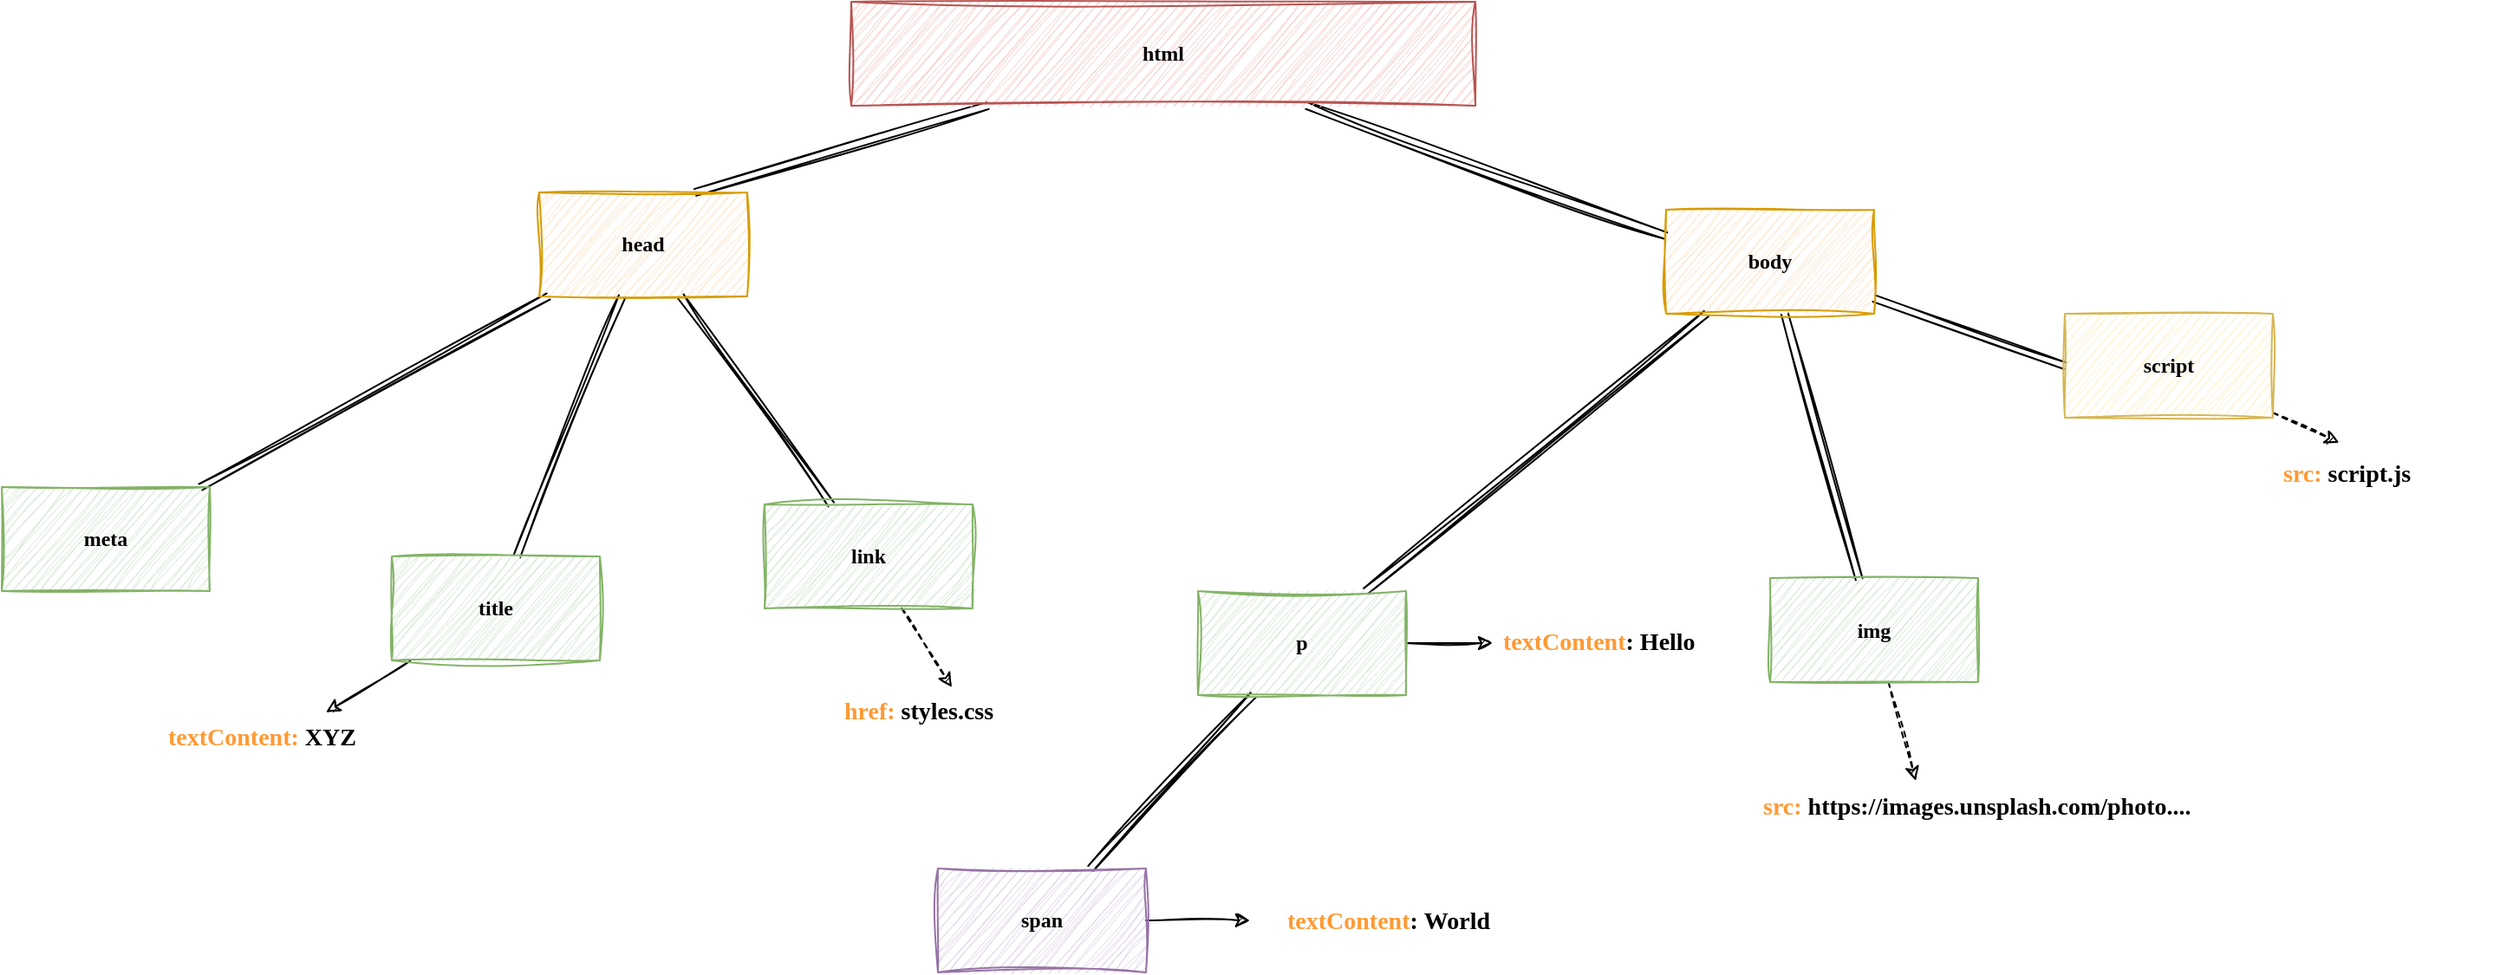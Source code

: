 <mxfile version="20.8.23" type="github">
  <diagram name="Page-1" id="awNu_3DlOISEKZ05TdpL">
    <mxGraphModel dx="2687" dy="1086" grid="1" gridSize="10" guides="1" tooltips="1" connect="1" arrows="1" fold="1" page="1" pageScale="1" pageWidth="850" pageHeight="1100" math="0" shadow="0">
      <root>
        <mxCell id="0" />
        <mxCell id="1" parent="0" />
        <mxCell id="PiR5OucPSFYAvCVdW0ws-32" style="edgeStyle=none;rounded=0;jumpStyle=line;orthogonalLoop=1;jettySize=auto;html=1;entryX=0;entryY=0.25;entryDx=0;entryDy=0;shadow=0;strokeColor=#000000;strokeWidth=1;fontFamily=Comic Sans MS;fontSize=14;fontColor=#FF9933;startArrow=oval;startFill=1;endArrow=open;endFill=0;shape=link;sketch=1;curveFitting=1;jiggle=2;" parent="1" source="tLa2hY0cK8lAH2d8xIMi-1" target="tLa2hY0cK8lAH2d8xIMi-18" edge="1">
          <mxGeometry relative="1" as="geometry" />
        </mxCell>
        <mxCell id="ZyQKd3UjBC-e0zp0OzDi-12" style="edgeStyle=none;shape=link;rounded=0;sketch=1;jumpStyle=line;orthogonalLoop=1;jettySize=auto;html=1;entryX=0.75;entryY=0;entryDx=0;entryDy=0;shadow=0;strokeColor=#000000;strokeWidth=1;fontFamily=Comic Sans MS;fontSize=14;fontColor=#000000;startArrow=none;startFill=0;endArrow=classic;endFill=1;" edge="1" parent="1" source="tLa2hY0cK8lAH2d8xIMi-1" target="tLa2hY0cK8lAH2d8xIMi-16">
          <mxGeometry relative="1" as="geometry" />
        </mxCell>
        <mxCell id="tLa2hY0cK8lAH2d8xIMi-1" value="&lt;b&gt;&lt;font face=&quot;Comic Sans MS&quot;&gt;html&lt;/font&gt;&lt;/b&gt;" style="rounded=0;whiteSpace=wrap;html=1;fillColor=#f8cecc;strokeColor=#b85450;glass=0;shadow=0;sketch=1;curveFitting=1;jiggle=2;" parent="1" vertex="1">
          <mxGeometry x="-160" y="250" width="360" height="60" as="geometry" />
        </mxCell>
        <mxCell id="tLa2hY0cK8lAH2d8xIMi-21" value="" style="edgeStyle=none;rounded=0;orthogonalLoop=1;jettySize=auto;html=1;shape=link;sketch=1;curveFitting=1;jiggle=2;" parent="1" source="tLa2hY0cK8lAH2d8xIMi-16" target="tLa2hY0cK8lAH2d8xIMi-20" edge="1">
          <mxGeometry relative="1" as="geometry" />
        </mxCell>
        <mxCell id="tLa2hY0cK8lAH2d8xIMi-23" value="" style="edgeStyle=none;rounded=0;orthogonalLoop=1;jettySize=auto;html=1;shape=link;sketch=1;curveFitting=1;jiggle=2;" parent="1" source="tLa2hY0cK8lAH2d8xIMi-16" target="tLa2hY0cK8lAH2d8xIMi-22" edge="1">
          <mxGeometry relative="1" as="geometry" />
        </mxCell>
        <mxCell id="PiR5OucPSFYAvCVdW0ws-16" value="" style="edgeStyle=none;shape=link;rounded=0;orthogonalLoop=1;jettySize=auto;html=1;sketch=1;curveFitting=1;jiggle=2;" parent="1" source="tLa2hY0cK8lAH2d8xIMi-16" target="PiR5OucPSFYAvCVdW0ws-15" edge="1">
          <mxGeometry relative="1" as="geometry" />
        </mxCell>
        <mxCell id="tLa2hY0cK8lAH2d8xIMi-16" value="&lt;b style=&quot;border-color: var(--border-color);&quot;&gt;&lt;font color=&quot;#000000&quot; face=&quot;Comic Sans MS&quot;&gt;head&lt;/font&gt;&lt;/b&gt;" style="rounded=0;whiteSpace=wrap;html=1;fillColor=#ffe6cc;strokeColor=#d79b00;sketch=1;curveFitting=1;jiggle=2;" parent="1" vertex="1">
          <mxGeometry x="-340" y="360" width="120" height="60" as="geometry" />
        </mxCell>
        <mxCell id="tLa2hY0cK8lAH2d8xIMi-26" value="" style="edgeStyle=none;rounded=0;orthogonalLoop=1;jettySize=auto;html=1;shape=link;sketch=1;curveFitting=1;jiggle=2;" parent="1" source="tLa2hY0cK8lAH2d8xIMi-18" target="tLa2hY0cK8lAH2d8xIMi-25" edge="1">
          <mxGeometry relative="1" as="geometry" />
        </mxCell>
        <mxCell id="ZyQKd3UjBC-e0zp0OzDi-13" style="edgeStyle=none;shape=link;rounded=0;sketch=1;jumpStyle=line;orthogonalLoop=1;jettySize=auto;html=1;entryX=0.428;entryY=0.012;entryDx=0;entryDy=0;entryPerimeter=0;shadow=0;strokeColor=#000000;strokeWidth=1;fontFamily=Comic Sans MS;fontSize=14;fontColor=#000000;startArrow=none;startFill=0;endArrow=classic;endFill=1;" edge="1" parent="1" source="tLa2hY0cK8lAH2d8xIMi-18" target="tLa2hY0cK8lAH2d8xIMi-27">
          <mxGeometry relative="1" as="geometry" />
        </mxCell>
        <mxCell id="ZyQKd3UjBC-e0zp0OzDi-14" style="edgeStyle=none;shape=link;rounded=0;sketch=1;jumpStyle=line;orthogonalLoop=1;jettySize=auto;html=1;entryX=0;entryY=0.5;entryDx=0;entryDy=0;shadow=0;strokeColor=#000000;strokeWidth=1;fontFamily=Comic Sans MS;fontSize=14;fontColor=#000000;startArrow=none;startFill=0;endArrow=classic;endFill=1;" edge="1" parent="1" source="tLa2hY0cK8lAH2d8xIMi-18" target="ZyQKd3UjBC-e0zp0OzDi-9">
          <mxGeometry relative="1" as="geometry" />
        </mxCell>
        <mxCell id="tLa2hY0cK8lAH2d8xIMi-18" value="&lt;b&gt;&lt;font face=&quot;Comic Sans MS&quot; color=&quot;#000000&quot;&gt;body&lt;/font&gt;&lt;/b&gt;" style="rounded=0;whiteSpace=wrap;html=1;fillColor=#ffe6cc;strokeColor=#d79b00;sketch=1;curveFitting=1;jiggle=2;gradientColor=none;" parent="1" vertex="1">
          <mxGeometry x="310" y="370" width="120" height="60" as="geometry" />
        </mxCell>
        <mxCell id="PiR5OucPSFYAvCVdW0ws-38" style="edgeStyle=none;rounded=0;sketch=1;jumpStyle=line;orthogonalLoop=1;jettySize=auto;html=1;entryX=0.567;entryY=0.017;entryDx=0;entryDy=0;entryPerimeter=0;shadow=0;strokeColor=#000000;strokeWidth=1;fontFamily=Comic Sans MS;fontSize=14;fontColor=#FF9933;startArrow=none;startFill=0;endArrow=classic;endFill=1;dashed=1;" parent="1" source="tLa2hY0cK8lAH2d8xIMi-20" target="PiR5OucPSFYAvCVdW0ws-37" edge="1">
          <mxGeometry relative="1" as="geometry" />
        </mxCell>
        <mxCell id="tLa2hY0cK8lAH2d8xIMi-20" value="&lt;b style=&quot;border-color: var(--border-color);&quot;&gt;&lt;font face=&quot;Comic Sans MS&quot; color=&quot;#000000&quot;&gt;link&lt;/font&gt;&lt;/b&gt;" style="rounded=0;whiteSpace=wrap;html=1;fillColor=#d5e8d4;strokeColor=#82b366;sketch=1;curveFitting=1;jiggle=2;" parent="1" vertex="1">
          <mxGeometry x="-210" y="540" width="120" height="60" as="geometry" />
        </mxCell>
        <mxCell id="tLa2hY0cK8lAH2d8xIMi-22" value="&lt;b style=&quot;border-color: var(--border-color);&quot;&gt;&lt;font face=&quot;Comic Sans MS&quot; color=&quot;#000000&quot;&gt;meta&lt;/font&gt;&lt;/b&gt;" style="rounded=0;whiteSpace=wrap;html=1;fillColor=#d5e8d4;strokeColor=#82b366;sketch=1;curveFitting=1;jiggle=2;" parent="1" vertex="1">
          <mxGeometry x="-650" y="530" width="120" height="60" as="geometry" />
        </mxCell>
        <mxCell id="tLa2hY0cK8lAH2d8xIMi-30" value="" style="edgeStyle=none;orthogonalLoop=1;jettySize=auto;html=1;curved=1;shape=link;sketch=1;curveFitting=1;jiggle=2;" parent="1" source="tLa2hY0cK8lAH2d8xIMi-25" target="tLa2hY0cK8lAH2d8xIMi-29" edge="1">
          <mxGeometry relative="1" as="geometry" />
        </mxCell>
        <mxCell id="PiR5OucPSFYAvCVdW0ws-28" value="" style="edgeStyle=none;rounded=0;orthogonalLoop=1;jettySize=auto;html=1;fontFamily=Comic Sans MS;fontSize=14;fontColor=#FF9933;strokeColor=#000000;sketch=1;curveFitting=1;jiggle=2;" parent="1" source="tLa2hY0cK8lAH2d8xIMi-25" target="PiR5OucPSFYAvCVdW0ws-18" edge="1">
          <mxGeometry relative="1" as="geometry" />
        </mxCell>
        <mxCell id="tLa2hY0cK8lAH2d8xIMi-25" value="&lt;b&gt;&lt;font face=&quot;Comic Sans MS&quot; color=&quot;#000000&quot;&gt;p&lt;/font&gt;&lt;/b&gt;" style="rounded=0;whiteSpace=wrap;html=1;fillColor=#d5e8d4;strokeColor=#82b366;sketch=1;curveFitting=1;jiggle=2;" parent="1" vertex="1">
          <mxGeometry x="40" y="590" width="120" height="60" as="geometry" />
        </mxCell>
        <mxCell id="PiR5OucPSFYAvCVdW0ws-40" value="" style="edgeStyle=none;rounded=0;sketch=1;jumpStyle=line;orthogonalLoop=1;jettySize=auto;html=1;shadow=0;dashed=1;strokeColor=#000000;strokeWidth=1;fontFamily=Comic Sans MS;fontSize=14;fontColor=#000000;startArrow=none;startFill=0;endArrow=classic;endFill=1;entryX=0.294;entryY=-0.017;entryDx=0;entryDy=0;entryPerimeter=0;" parent="1" source="tLa2hY0cK8lAH2d8xIMi-27" target="PiR5OucPSFYAvCVdW0ws-39" edge="1">
          <mxGeometry relative="1" as="geometry" />
        </mxCell>
        <mxCell id="tLa2hY0cK8lAH2d8xIMi-27" value="&lt;b style=&quot;&quot;&gt;&lt;font face=&quot;Comic Sans MS&quot; color=&quot;#000000&quot;&gt;img&lt;/font&gt;&lt;/b&gt;" style="rounded=0;whiteSpace=wrap;html=1;sketch=1;curveFitting=1;jiggle=2;fillColor=#d5e8d4;strokeColor=#82b366;" parent="1" vertex="1">
          <mxGeometry x="370" y="582.5" width="120" height="60" as="geometry" />
        </mxCell>
        <mxCell id="PiR5OucPSFYAvCVdW0ws-20" value="" style="rounded=0;orthogonalLoop=1;jettySize=auto;html=1;fontSize=14;sketch=1;curveFitting=1;jiggle=2;" parent="1" source="tLa2hY0cK8lAH2d8xIMi-29" target="PiR5OucPSFYAvCVdW0ws-19" edge="1">
          <mxGeometry relative="1" as="geometry" />
        </mxCell>
        <mxCell id="tLa2hY0cK8lAH2d8xIMi-29" value="&lt;b&gt;&lt;font face=&quot;Comic Sans MS&quot; color=&quot;#000000&quot;&gt;span&lt;/font&gt;&lt;br&gt;&lt;/b&gt;" style="rounded=0;whiteSpace=wrap;html=1;fillColor=#e1d5e7;strokeColor=#9673a6;sketch=1;curveFitting=1;jiggle=2;" parent="1" vertex="1">
          <mxGeometry x="-110" y="750" width="120" height="60" as="geometry" />
        </mxCell>
        <mxCell id="PiR5OucPSFYAvCVdW0ws-36" style="edgeStyle=none;rounded=0;sketch=1;jumpStyle=line;orthogonalLoop=1;jettySize=auto;html=1;shadow=0;strokeColor=#000000;strokeWidth=1;fontFamily=Comic Sans MS;fontSize=14;fontColor=#000000;startArrow=none;startFill=0;endArrow=classic;endFill=1;" parent="1" source="PiR5OucPSFYAvCVdW0ws-15" target="PiR5OucPSFYAvCVdW0ws-35" edge="1">
          <mxGeometry relative="1" as="geometry" />
        </mxCell>
        <mxCell id="PiR5OucPSFYAvCVdW0ws-15" value="&lt;b style=&quot;border-color: var(--border-color);&quot;&gt;&lt;font face=&quot;Comic Sans MS&quot; color=&quot;#000000&quot;&gt;title&lt;/font&gt;&lt;/b&gt;" style="rounded=0;whiteSpace=wrap;html=1;fillColor=#d5e8d4;strokeColor=#82b366;sketch=1;curveFitting=1;jiggle=2;" parent="1" vertex="1">
          <mxGeometry x="-425" y="570" width="120" height="60" as="geometry" />
        </mxCell>
        <mxCell id="PiR5OucPSFYAvCVdW0ws-18" value="&lt;b&gt;&lt;font face=&quot;Comic Sans MS&quot; style=&quot;font-size: 14px;&quot;&gt;&lt;font color=&quot;#ff9933&quot;&gt;textContent&lt;/font&gt;: Hello&lt;/font&gt;&lt;/b&gt;" style="text;strokeColor=none;fillColor=none;align=left;verticalAlign=middle;spacingLeft=4;spacingRight=4;overflow=hidden;points=[[0,0.5],[1,0.5]];portConstraint=eastwest;rotatable=0;whiteSpace=wrap;html=1;" parent="1" vertex="1">
          <mxGeometry x="210" y="587.5" width="140" height="65" as="geometry" />
        </mxCell>
        <mxCell id="PiR5OucPSFYAvCVdW0ws-19" value="&lt;b style=&quot;--tw-border-spacing-x: 0; --tw-border-spacing-y: 0; --tw-translate-x: 0; --tw-translate-y: 0; --tw-rotate: 0; --tw-skew-x: 0; --tw-skew-y: 0; --tw-scale-x: 1; --tw-scale-y: 1; --tw-pan-x: ; --tw-pan-y: ; --tw-pinch-zoom: ; --tw-scroll-snap-strictness: proximity; --tw-ordinal: ; --tw-slashed-zero: ; --tw-numeric-figure: ; --tw-numeric-spacing: ; --tw-numeric-fraction: ; --tw-ring-inset: ; --tw-ring-offset-width: 0px; --tw-ring-offset-color: #fff; --tw-ring-color: rgb(59 130 246 / 0.5); --tw-ring-offset-shadow: 0 0 #0000; --tw-ring-shadow: 0 0 #0000; --tw-shadow: 0 0 #0000; --tw-shadow-colored: 0 0 #0000; --tw-blur: ; --tw-brightness: ; --tw-contrast: ; --tw-grayscale: ; --tw-hue-rotate: ; --tw-invert: ; --tw-saturate: ; --tw-sepia: ; --tw-drop-shadow: ; --tw-backdrop-blur: ; --tw-backdrop-brightness: ; --tw-backdrop-contrast: ; --tw-backdrop-grayscale: ; --tw-backdrop-hue-rotate: ; --tw-backdrop-invert: ; --tw-backdrop-opacity: ; --tw-backdrop-saturate: ; --tw-backdrop-sepia: ; border-color: var(--border-color); font-size: 12px; text-align: left;&quot;&gt;&lt;font style=&quot;--tw-border-spacing-x: 0; --tw-border-spacing-y: 0; --tw-translate-x: 0; --tw-translate-y: 0; --tw-rotate: 0; --tw-skew-x: 0; --tw-skew-y: 0; --tw-scale-x: 1; --tw-scale-y: 1; --tw-pan-x: ; --tw-pan-y: ; --tw-pinch-zoom: ; --tw-scroll-snap-strictness: proximity; --tw-ordinal: ; --tw-slashed-zero: ; --tw-numeric-figure: ; --tw-numeric-spacing: ; --tw-numeric-fraction: ; --tw-ring-inset: ; --tw-ring-offset-width: 0px; --tw-ring-offset-color: #fff; --tw-ring-color: rgb(59 130 246 / 0.5); --tw-ring-offset-shadow: 0 0 #0000; --tw-ring-shadow: 0 0 #0000; --tw-shadow: 0 0 #0000; --tw-shadow-colored: 0 0 #0000; --tw-blur: ; --tw-brightness: ; --tw-contrast: ; --tw-grayscale: ; --tw-hue-rotate: ; --tw-invert: ; --tw-saturate: ; --tw-sepia: ; --tw-drop-shadow: ; --tw-backdrop-blur: ; --tw-backdrop-brightness: ; --tw-backdrop-contrast: ; --tw-backdrop-grayscale: ; --tw-backdrop-hue-rotate: ; --tw-backdrop-invert: ; --tw-backdrop-opacity: ; --tw-backdrop-saturate: ; --tw-backdrop-sepia: ; border-color: var(--border-color); font-size: 14px;&quot;&gt;&lt;font face=&quot;Comic Sans MS&quot;&gt;&lt;font style=&quot;--tw-border-spacing-x: 0; --tw-border-spacing-y: 0; --tw-translate-x: 0; --tw-translate-y: 0; --tw-rotate: 0; --tw-skew-x: 0; --tw-skew-y: 0; --tw-scale-x: 1; --tw-scale-y: 1; --tw-pan-x: ; --tw-pan-y: ; --tw-pinch-zoom: ; --tw-scroll-snap-strictness: proximity; --tw-ordinal: ; --tw-slashed-zero: ; --tw-numeric-figure: ; --tw-numeric-spacing: ; --tw-numeric-fraction: ; --tw-ring-inset: ; --tw-ring-offset-width: 0px; --tw-ring-offset-color: #fff; --tw-ring-color: rgb(59 130 246 / 0.5); --tw-ring-offset-shadow: 0 0 #0000; --tw-ring-shadow: 0 0 #0000; --tw-shadow: 0 0 #0000; --tw-shadow-colored: 0 0 #0000; --tw-blur: ; --tw-brightness: ; --tw-contrast: ; --tw-grayscale: ; --tw-hue-rotate: ; --tw-invert: ; --tw-saturate: ; --tw-sepia: ; --tw-drop-shadow: ; --tw-backdrop-blur: ; --tw-backdrop-brightness: ; --tw-backdrop-contrast: ; --tw-backdrop-grayscale: ; --tw-backdrop-hue-rotate: ; --tw-backdrop-invert: ; --tw-backdrop-opacity: ; --tw-backdrop-saturate: ; --tw-backdrop-sepia: ; border-color: var(--border-color);&quot; color=&quot;#ff9933&quot;&gt;textContent&lt;/font&gt;:&amp;nbsp;&lt;b style=&quot;text-align: justify; background-color: initial; --tw-border-spacing-x: 0; --tw-border-spacing-y: 0; --tw-translate-x: 0; --tw-translate-y: 0; --tw-rotate: 0; --tw-skew-x: 0; --tw-skew-y: 0; --tw-scale-x: 1; --tw-scale-y: 1; --tw-pan-x: ; --tw-pan-y: ; --tw-pinch-zoom: ; --tw-scroll-snap-strictness: proximity; --tw-ordinal: ; --tw-slashed-zero: ; --tw-numeric-figure: ; --tw-numeric-spacing: ; --tw-numeric-fraction: ; --tw-ring-inset: ; --tw-ring-offset-width: 0px; --tw-ring-offset-color: #fff; --tw-ring-color: rgb(59 130 246 / 0.5); --tw-ring-offset-shadow: 0 0 #0000; --tw-ring-shadow: 0 0 #0000; --tw-shadow: 0 0 #0000; --tw-shadow-colored: 0 0 #0000; --tw-blur: ; --tw-brightness: ; --tw-contrast: ; --tw-grayscale: ; --tw-hue-rotate: ; --tw-invert: ; --tw-saturate: ; --tw-sepia: ; --tw-drop-shadow: ; --tw-backdrop-blur: ; --tw-backdrop-brightness: ; --tw-backdrop-contrast: ; --tw-backdrop-grayscale: ; --tw-backdrop-hue-rotate: ; --tw-backdrop-invert: ; --tw-backdrop-opacity: ; --tw-backdrop-saturate: ; --tw-backdrop-sepia: ; border-color: var(--border-color); font-size: 12px;&quot;&gt;&lt;font style=&quot;--tw-border-spacing-x: 0; --tw-border-spacing-y: 0; --tw-translate-x: 0; --tw-translate-y: 0; --tw-rotate: 0; --tw-skew-x: 0; --tw-skew-y: 0; --tw-scale-x: 1; --tw-scale-y: 1; --tw-pan-x: ; --tw-pan-y: ; --tw-pinch-zoom: ; --tw-scroll-snap-strictness: proximity; --tw-ordinal: ; --tw-slashed-zero: ; --tw-numeric-figure: ; --tw-numeric-spacing: ; --tw-numeric-fraction: ; --tw-ring-inset: ; --tw-ring-offset-width: 0px; --tw-ring-offset-color: #fff; --tw-ring-color: rgb(59 130 246 / 0.5); --tw-ring-offset-shadow: 0 0 #0000; --tw-ring-shadow: 0 0 #0000; --tw-shadow: 0 0 #0000; --tw-shadow-colored: 0 0 #0000; --tw-blur: ; --tw-brightness: ; --tw-contrast: ; --tw-grayscale: ; --tw-hue-rotate: ; --tw-invert: ; --tw-saturate: ; --tw-sepia: ; --tw-drop-shadow: ; --tw-backdrop-blur: ; --tw-backdrop-brightness: ; --tw-backdrop-contrast: ; --tw-backdrop-grayscale: ; --tw-backdrop-hue-rotate: ; --tw-backdrop-invert: ; --tw-backdrop-opacity: ; --tw-backdrop-saturate: ; --tw-backdrop-sepia: ; border-color: var(--border-color); font-size: 14px;&quot;&gt;World&lt;/font&gt;&lt;/b&gt;&lt;/font&gt;&lt;br&gt;&lt;/font&gt;&lt;/b&gt;" style="text;whiteSpace=wrap;html=1;fontSize=14;align=center;" parent="1" vertex="1">
          <mxGeometry x="70" y="765" width="160" height="30" as="geometry" />
        </mxCell>
        <mxCell id="PiR5OucPSFYAvCVdW0ws-35" value="&lt;b&gt;textContent: &lt;font color=&quot;#000000&quot;&gt;XYZ&lt;/font&gt;&lt;/b&gt;" style="text;strokeColor=none;fillColor=none;align=left;verticalAlign=middle;spacingLeft=4;spacingRight=4;overflow=hidden;points=[[0,0.5],[1,0.5]];portConstraint=eastwest;rotatable=0;whiteSpace=wrap;html=1;fontSize=14;fontFamily=Comic Sans MS;fontColor=#FF9933;" parent="1" vertex="1">
          <mxGeometry x="-560" y="660" width="145" height="30" as="geometry" />
        </mxCell>
        <mxCell id="PiR5OucPSFYAvCVdW0ws-37" value="&lt;b&gt;&lt;font color=&quot;#ff9933&quot;&gt;href:&lt;/font&gt; styles.css&lt;/b&gt;" style="text;strokeColor=none;fillColor=none;align=left;verticalAlign=middle;spacingLeft=4;spacingRight=4;overflow=hidden;points=[[0,0.5],[1,0.5]];portConstraint=eastwest;rotatable=0;whiteSpace=wrap;html=1;fontSize=14;fontFamily=Comic Sans MS;fontColor=#000000;" parent="1" vertex="1">
          <mxGeometry x="-170" y="645" width="120" height="30" as="geometry" />
        </mxCell>
        <mxCell id="PiR5OucPSFYAvCVdW0ws-39" value="&lt;b&gt;src: &lt;font color=&quot;#000000&quot;&gt;https://images.unsplash.com/photo....&lt;/font&gt;&lt;/b&gt;" style="text;strokeColor=none;fillColor=none;align=left;verticalAlign=middle;spacingLeft=4;spacingRight=4;overflow=hidden;points=[[0,0.5],[1,0.5]];portConstraint=eastwest;rotatable=0;whiteSpace=wrap;html=1;fontSize=14;fontFamily=Comic Sans MS;fontColor=#FF9933;shadow=0;" parent="1" vertex="1">
          <mxGeometry x="360" y="700" width="320" height="30" as="geometry" />
        </mxCell>
        <mxCell id="ZyQKd3UjBC-e0zp0OzDi-8" value="" style="edgeStyle=none;rounded=0;sketch=1;jumpStyle=line;orthogonalLoop=1;jettySize=auto;html=1;shadow=0;dashed=1;strokeColor=#000000;strokeWidth=1;fontFamily=Comic Sans MS;fontSize=14;fontColor=#000000;startArrow=none;startFill=0;endArrow=classic;endFill=1;entryX=0.294;entryY=-0.017;entryDx=0;entryDy=0;entryPerimeter=0;" edge="1" parent="1" source="ZyQKd3UjBC-e0zp0OzDi-9" target="ZyQKd3UjBC-e0zp0OzDi-11">
          <mxGeometry relative="1" as="geometry" />
        </mxCell>
        <mxCell id="ZyQKd3UjBC-e0zp0OzDi-9" value="&lt;b style=&quot;&quot;&gt;&lt;font face=&quot;Comic Sans MS&quot; color=&quot;#000000&quot;&gt;script&lt;/font&gt;&lt;/b&gt;" style="rounded=0;whiteSpace=wrap;html=1;sketch=1;curveFitting=1;jiggle=2;fillColor=#fff2cc;strokeColor=#d6b656;" vertex="1" parent="1">
          <mxGeometry x="540" y="430" width="120" height="60" as="geometry" />
        </mxCell>
        <mxCell id="ZyQKd3UjBC-e0zp0OzDi-11" value="&lt;b&gt;src: &lt;font color=&quot;#000000&quot;&gt;script.js&lt;/font&gt;&lt;/b&gt;" style="text;strokeColor=none;fillColor=none;align=left;verticalAlign=middle;spacingLeft=4;spacingRight=4;overflow=hidden;points=[[0,0.5],[1,0.5]];portConstraint=eastwest;rotatable=0;whiteSpace=wrap;html=1;fontSize=14;fontFamily=Comic Sans MS;fontColor=#FF9933;shadow=0;" vertex="1" parent="1">
          <mxGeometry x="660" y="505" width="130" height="35" as="geometry" />
        </mxCell>
      </root>
    </mxGraphModel>
  </diagram>
</mxfile>
